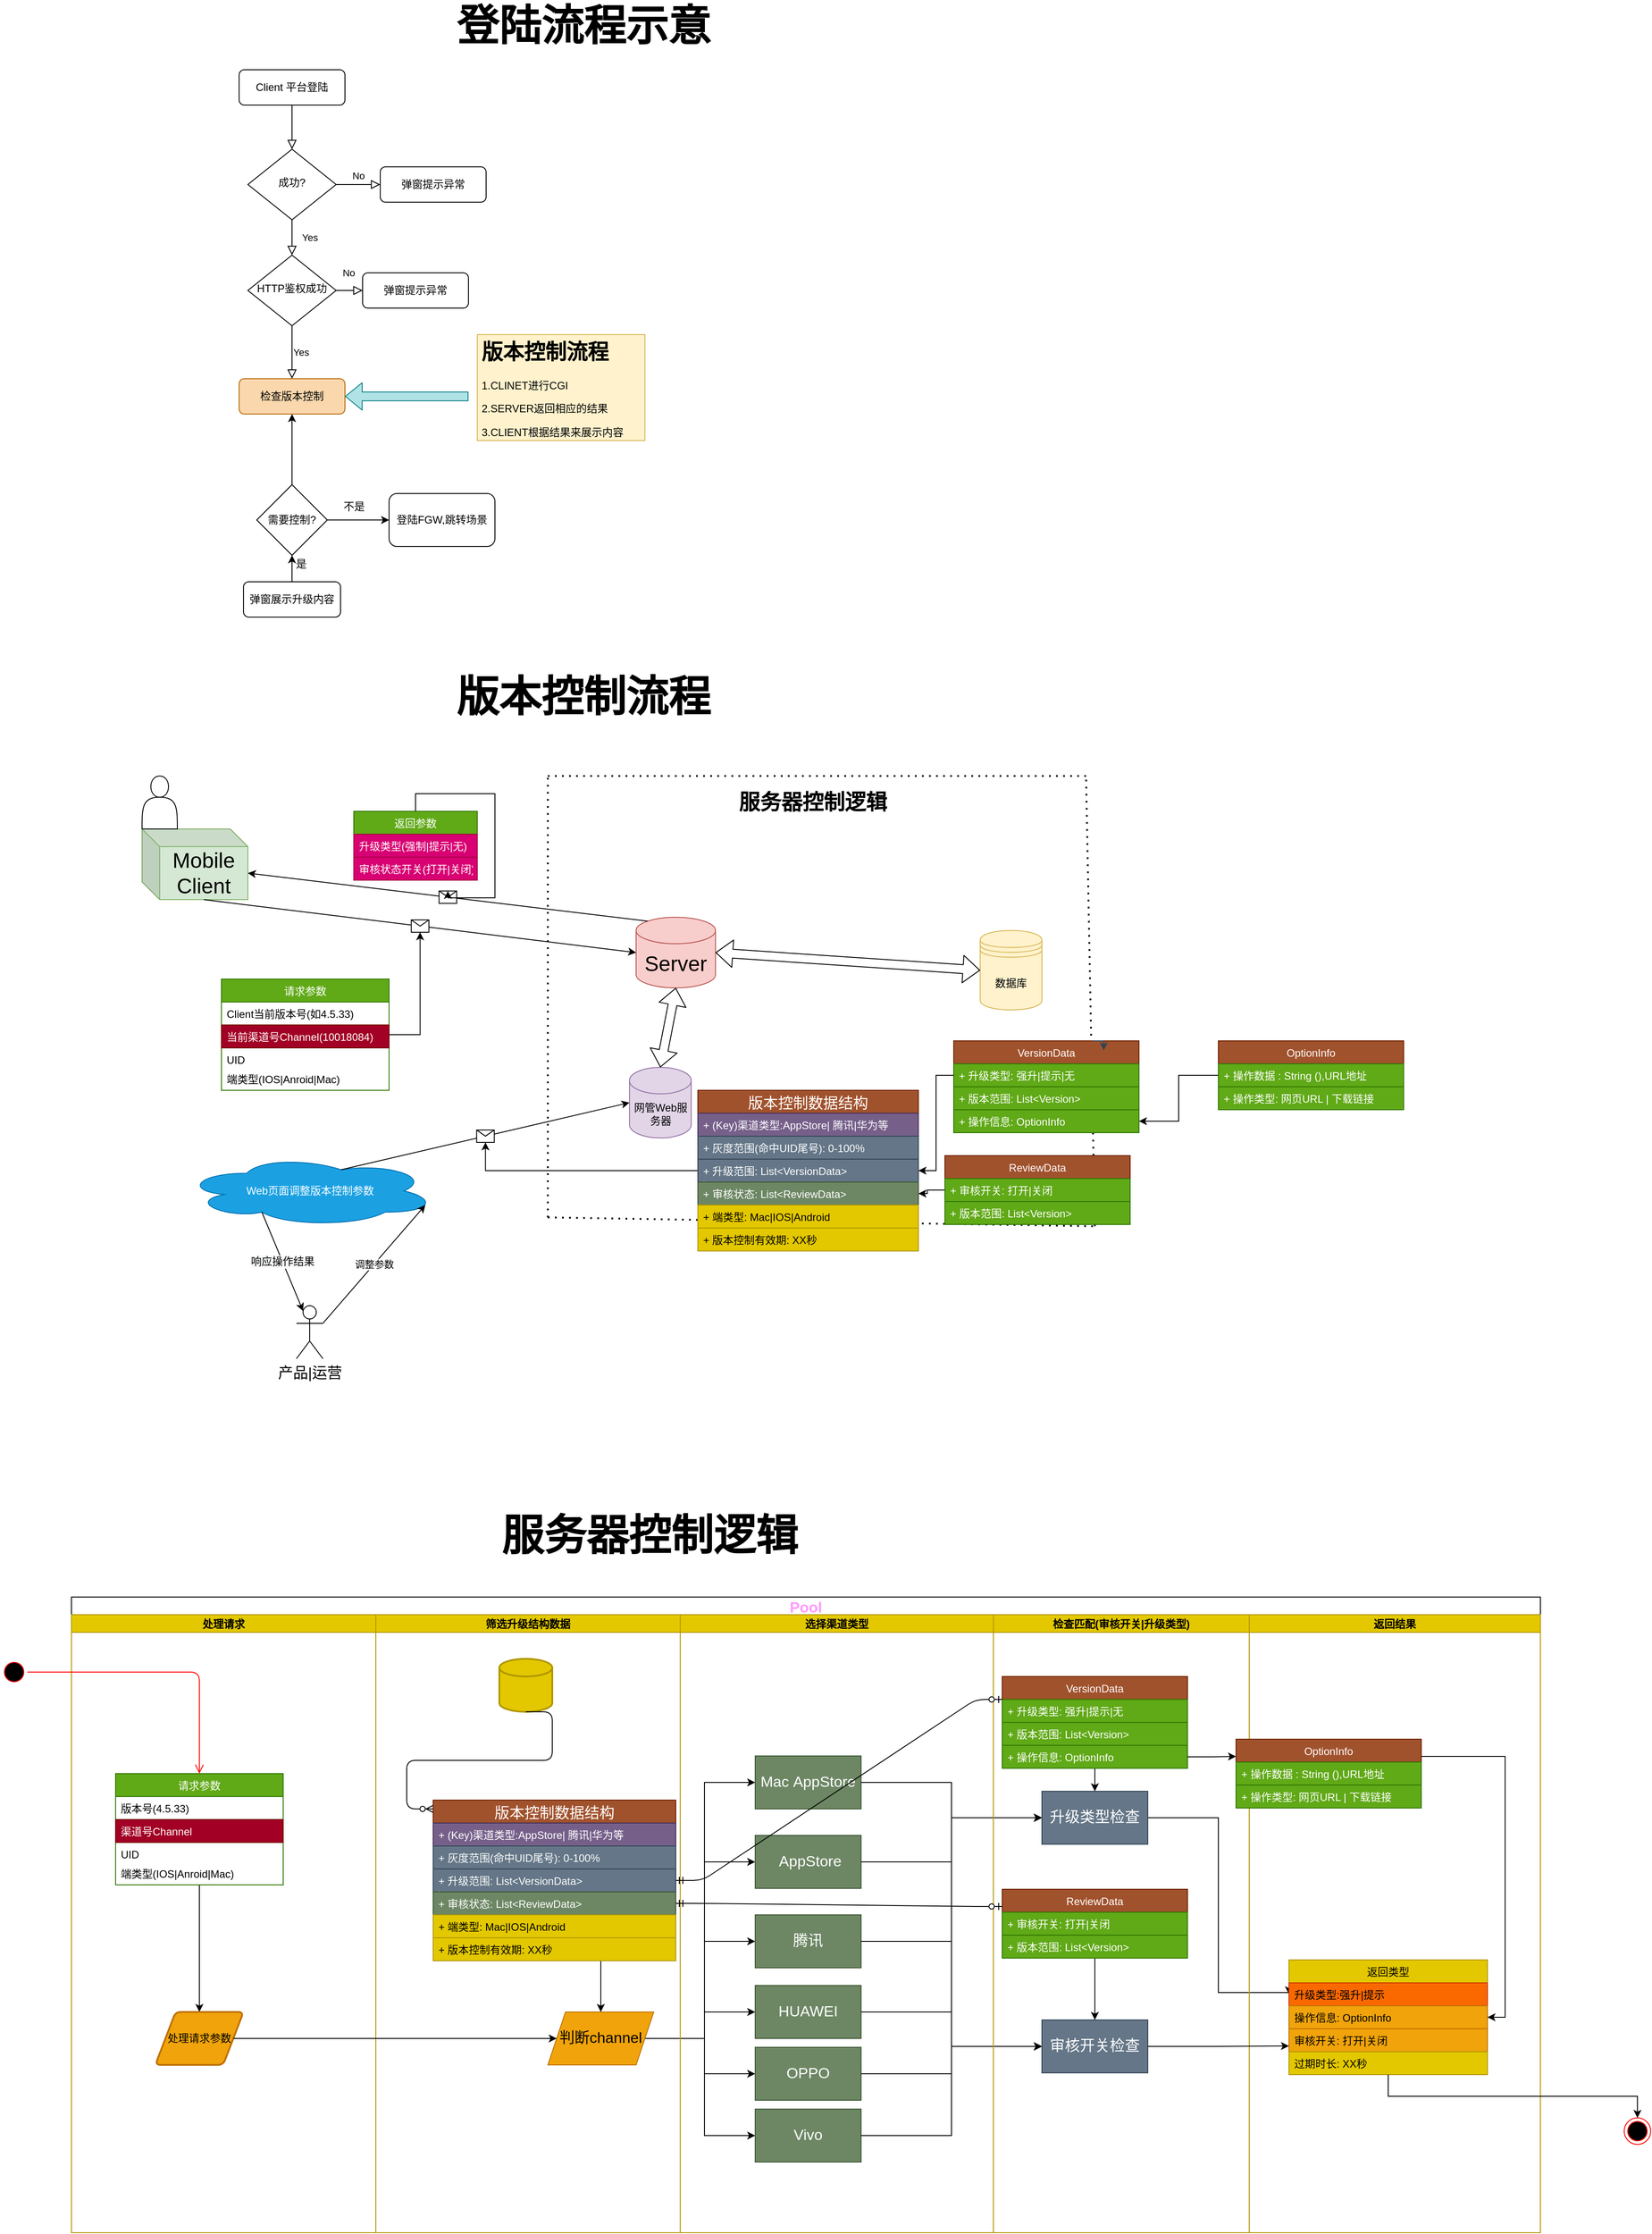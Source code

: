 <mxfile version="14.9.2" type="github">
  <diagram id="C5RBs43oDa-KdzZeNtuy" name="Page-1">
    <mxGraphModel dx="2698" dy="648" grid="1" gridSize="10" guides="1" tooltips="1" connect="1" arrows="1" fold="1" page="1" pageScale="1" pageWidth="827" pageHeight="1169" math="0" shadow="0">
      <root>
        <mxCell id="WIyWlLk6GJQsqaUBKTNV-0" />
        <mxCell id="WIyWlLk6GJQsqaUBKTNV-1" parent="WIyWlLk6GJQsqaUBKTNV-0" />
        <mxCell id="WIyWlLk6GJQsqaUBKTNV-2" value="" style="rounded=0;html=1;jettySize=auto;orthogonalLoop=1;fontSize=11;endArrow=block;endFill=0;endSize=8;strokeWidth=1;shadow=0;labelBackgroundColor=none;edgeStyle=orthogonalEdgeStyle;" parent="WIyWlLk6GJQsqaUBKTNV-1" source="WIyWlLk6GJQsqaUBKTNV-3" target="WIyWlLk6GJQsqaUBKTNV-6" edge="1">
          <mxGeometry relative="1" as="geometry" />
        </mxCell>
        <mxCell id="WIyWlLk6GJQsqaUBKTNV-3" value="Client&amp;nbsp;平台登陆" style="rounded=1;whiteSpace=wrap;html=1;fontSize=12;glass=0;strokeWidth=1;shadow=0;" parent="WIyWlLk6GJQsqaUBKTNV-1" vertex="1">
          <mxGeometry x="160" y="80" width="120" height="40" as="geometry" />
        </mxCell>
        <mxCell id="WIyWlLk6GJQsqaUBKTNV-4" value="Yes" style="rounded=0;html=1;jettySize=auto;orthogonalLoop=1;fontSize=11;endArrow=block;endFill=0;endSize=8;strokeWidth=1;shadow=0;labelBackgroundColor=none;edgeStyle=orthogonalEdgeStyle;" parent="WIyWlLk6GJQsqaUBKTNV-1" source="WIyWlLk6GJQsqaUBKTNV-6" target="WIyWlLk6GJQsqaUBKTNV-10" edge="1">
          <mxGeometry y="20" relative="1" as="geometry">
            <mxPoint as="offset" />
          </mxGeometry>
        </mxCell>
        <mxCell id="WIyWlLk6GJQsqaUBKTNV-5" value="No" style="edgeStyle=orthogonalEdgeStyle;rounded=0;html=1;jettySize=auto;orthogonalLoop=1;fontSize=11;endArrow=block;endFill=0;endSize=8;strokeWidth=1;shadow=0;labelBackgroundColor=none;" parent="WIyWlLk6GJQsqaUBKTNV-1" source="WIyWlLk6GJQsqaUBKTNV-6" target="WIyWlLk6GJQsqaUBKTNV-7" edge="1">
          <mxGeometry y="10" relative="1" as="geometry">
            <mxPoint as="offset" />
          </mxGeometry>
        </mxCell>
        <mxCell id="WIyWlLk6GJQsqaUBKTNV-6" value="成功?" style="rhombus;whiteSpace=wrap;html=1;shadow=0;fontFamily=Helvetica;fontSize=12;align=center;strokeWidth=1;spacing=6;spacingTop=-4;" parent="WIyWlLk6GJQsqaUBKTNV-1" vertex="1">
          <mxGeometry x="170" y="170" width="100" height="80" as="geometry" />
        </mxCell>
        <mxCell id="WIyWlLk6GJQsqaUBKTNV-7" value="弹窗提示异常" style="rounded=1;whiteSpace=wrap;html=1;fontSize=12;glass=0;strokeWidth=1;shadow=0;" parent="WIyWlLk6GJQsqaUBKTNV-1" vertex="1">
          <mxGeometry x="320" y="190" width="120" height="40" as="geometry" />
        </mxCell>
        <mxCell id="WIyWlLk6GJQsqaUBKTNV-8" value="No" style="rounded=0;html=1;jettySize=auto;orthogonalLoop=1;fontSize=11;endArrow=block;endFill=0;endSize=8;strokeWidth=1;shadow=0;labelBackgroundColor=none;edgeStyle=orthogonalEdgeStyle;" parent="WIyWlLk6GJQsqaUBKTNV-1" source="WIyWlLk6GJQsqaUBKTNV-10" target="WIyWlLk6GJQsqaUBKTNV-11" edge="1">
          <mxGeometry x="0.333" y="20" relative="1" as="geometry">
            <mxPoint as="offset" />
          </mxGeometry>
        </mxCell>
        <mxCell id="WIyWlLk6GJQsqaUBKTNV-9" value="Yes" style="edgeStyle=orthogonalEdgeStyle;rounded=0;html=1;jettySize=auto;orthogonalLoop=1;fontSize=11;endArrow=block;endFill=0;endSize=8;strokeWidth=1;shadow=0;labelBackgroundColor=none;" parent="WIyWlLk6GJQsqaUBKTNV-1" source="WIyWlLk6GJQsqaUBKTNV-10" target="WIyWlLk6GJQsqaUBKTNV-12" edge="1">
          <mxGeometry y="10" relative="1" as="geometry">
            <mxPoint as="offset" />
          </mxGeometry>
        </mxCell>
        <mxCell id="WIyWlLk6GJQsqaUBKTNV-10" value="HTTP鉴权成功" style="rhombus;whiteSpace=wrap;html=1;shadow=0;fontFamily=Helvetica;fontSize=12;align=center;strokeWidth=1;spacing=6;spacingTop=-4;" parent="WIyWlLk6GJQsqaUBKTNV-1" vertex="1">
          <mxGeometry x="170" y="290" width="100" height="80" as="geometry" />
        </mxCell>
        <mxCell id="WIyWlLk6GJQsqaUBKTNV-11" value="弹窗提示异常" style="rounded=1;whiteSpace=wrap;html=1;fontSize=12;glass=0;strokeWidth=1;shadow=0;" parent="WIyWlLk6GJQsqaUBKTNV-1" vertex="1">
          <mxGeometry x="300" y="310" width="120" height="40" as="geometry" />
        </mxCell>
        <mxCell id="WIyWlLk6GJQsqaUBKTNV-12" value="检查版本控制" style="rounded=1;whiteSpace=wrap;html=1;fontSize=12;glass=0;strokeWidth=1;shadow=0;fillColor=#fad7ac;strokeColor=#b46504;" parent="WIyWlLk6GJQsqaUBKTNV-1" vertex="1">
          <mxGeometry x="160" y="430" width="120" height="40" as="geometry" />
        </mxCell>
        <mxCell id="D4YN4v9mlvJEu1m4oH__-1" style="edgeStyle=orthogonalEdgeStyle;rounded=0;orthogonalLoop=1;jettySize=auto;html=1;" parent="WIyWlLk6GJQsqaUBKTNV-1" source="D4YN4v9mlvJEu1m4oH__-0" target="WIyWlLk6GJQsqaUBKTNV-12" edge="1">
          <mxGeometry relative="1" as="geometry" />
        </mxCell>
        <mxCell id="D4YN4v9mlvJEu1m4oH__-6" style="edgeStyle=orthogonalEdgeStyle;rounded=0;orthogonalLoop=1;jettySize=auto;html=1;entryX=0;entryY=0.5;entryDx=0;entryDy=0;" parent="WIyWlLk6GJQsqaUBKTNV-1" source="D4YN4v9mlvJEu1m4oH__-0" target="D4YN4v9mlvJEu1m4oH__-2" edge="1">
          <mxGeometry relative="1" as="geometry" />
        </mxCell>
        <mxCell id="D4YN4v9mlvJEu1m4oH__-0" value="需要控制?" style="rhombus;whiteSpace=wrap;html=1;" parent="WIyWlLk6GJQsqaUBKTNV-1" vertex="1">
          <mxGeometry x="180" y="550" width="80" height="80" as="geometry" />
        </mxCell>
        <mxCell id="D4YN4v9mlvJEu1m4oH__-2" value="登陆FGW,跳转场景" style="rounded=1;whiteSpace=wrap;html=1;" parent="WIyWlLk6GJQsqaUBKTNV-1" vertex="1">
          <mxGeometry x="330" y="560" width="120" height="60" as="geometry" />
        </mxCell>
        <mxCell id="D4YN4v9mlvJEu1m4oH__-4" style="edgeStyle=orthogonalEdgeStyle;rounded=0;orthogonalLoop=1;jettySize=auto;html=1;" parent="WIyWlLk6GJQsqaUBKTNV-1" source="D4YN4v9mlvJEu1m4oH__-3" target="D4YN4v9mlvJEu1m4oH__-0" edge="1">
          <mxGeometry relative="1" as="geometry" />
        </mxCell>
        <mxCell id="D4YN4v9mlvJEu1m4oH__-3" value="弹窗展示升级内容" style="rounded=1;whiteSpace=wrap;html=1;" parent="WIyWlLk6GJQsqaUBKTNV-1" vertex="1">
          <mxGeometry x="165" y="660" width="110" height="40" as="geometry" />
        </mxCell>
        <mxCell id="D4YN4v9mlvJEu1m4oH__-5" value="是" style="text;html=1;align=center;verticalAlign=middle;resizable=0;points=[];autosize=1;strokeColor=none;" parent="WIyWlLk6GJQsqaUBKTNV-1" vertex="1">
          <mxGeometry x="215" y="630" width="30" height="20" as="geometry" />
        </mxCell>
        <mxCell id="D4YN4v9mlvJEu1m4oH__-7" value="不是" style="text;html=1;align=center;verticalAlign=middle;resizable=0;points=[];autosize=1;strokeColor=none;" parent="WIyWlLk6GJQsqaUBKTNV-1" vertex="1">
          <mxGeometry x="270" y="565" width="40" height="20" as="geometry" />
        </mxCell>
        <mxCell id="D4YN4v9mlvJEu1m4oH__-8" value="" style="shape=flexArrow;endArrow=classic;html=1;entryX=1;entryY=0.5;entryDx=0;entryDy=0;fillColor=#b0e3e6;strokeColor=#0e8088;" parent="WIyWlLk6GJQsqaUBKTNV-1" target="WIyWlLk6GJQsqaUBKTNV-12" edge="1">
          <mxGeometry width="50" height="50" relative="1" as="geometry">
            <mxPoint x="420" y="450" as="sourcePoint" />
            <mxPoint x="464" y="430" as="targetPoint" />
          </mxGeometry>
        </mxCell>
        <mxCell id="D4YN4v9mlvJEu1m4oH__-9" value="&lt;h1&gt;版本控制流程&lt;/h1&gt;&lt;p&gt;1.CLINET进行CGI&lt;/p&gt;&lt;p&gt;2.SERVER返回相应的结果&lt;/p&gt;&lt;p&gt;3.CLIENT根据结果来展示内容&lt;/p&gt;" style="text;html=1;strokeColor=#d6b656;fillColor=#fff2cc;spacing=5;spacingTop=-20;whiteSpace=wrap;overflow=hidden;rounded=0;" parent="WIyWlLk6GJQsqaUBKTNV-1" vertex="1">
          <mxGeometry x="430" y="380" width="190" height="120" as="geometry" />
        </mxCell>
        <mxCell id="D4YN4v9mlvJEu1m4oH__-10" value="&lt;font style=&quot;font-size: 48px&quot;&gt;登陆流程示意&lt;/font&gt;" style="text;html=1;align=center;verticalAlign=middle;resizable=0;points=[];autosize=1;strokeColor=none;fontSize=24;fontStyle=1" parent="WIyWlLk6GJQsqaUBKTNV-1" vertex="1">
          <mxGeometry x="400" y="10" width="300" height="40" as="geometry" />
        </mxCell>
        <mxCell id="D4YN4v9mlvJEu1m4oH__-46" value="&lt;h1 style=&quot;text-align: left&quot;&gt;版本控制流程&lt;/h1&gt;" style="text;html=1;align=center;verticalAlign=middle;resizable=0;points=[];autosize=1;strokeColor=none;fontSize=24;" parent="WIyWlLk6GJQsqaUBKTNV-1" vertex="1">
          <mxGeometry x="400" y="740" width="300" height="100" as="geometry" />
        </mxCell>
        <mxCell id="D4YN4v9mlvJEu1m4oH__-47" value="Mobile&lt;br&gt;Client" style="shape=cube;whiteSpace=wrap;html=1;boundedLbl=1;backgroundOutline=1;darkOpacity=0.05;darkOpacity2=0.1;fontSize=24;fillColor=#d5e8d4;strokeColor=#82b366;" parent="WIyWlLk6GJQsqaUBKTNV-1" vertex="1">
          <mxGeometry x="50" y="940" width="120" height="80" as="geometry" />
        </mxCell>
        <mxCell id="D4YN4v9mlvJEu1m4oH__-48" value="Server" style="shape=cylinder3;whiteSpace=wrap;html=1;boundedLbl=1;backgroundOutline=1;size=15;fontSize=24;fillColor=#f8cecc;strokeColor=#b85450;" parent="WIyWlLk6GJQsqaUBKTNV-1" vertex="1">
          <mxGeometry x="610" y="1040" width="90" height="80" as="geometry" />
        </mxCell>
        <mxCell id="0dqQhRruF30PHTMvhqvC-68" style="edgeStyle=orthogonalEdgeStyle;rounded=0;orthogonalLoop=1;jettySize=auto;html=1;entryX=0.5;entryY=1;entryDx=0;entryDy=0;" parent="WIyWlLk6GJQsqaUBKTNV-1" source="0dqQhRruF30PHTMvhqvC-1" target="0dqQhRruF30PHTMvhqvC-66" edge="1">
          <mxGeometry relative="1" as="geometry" />
        </mxCell>
        <mxCell id="0dqQhRruF30PHTMvhqvC-1" value="请求参数" style="swimlane;fontStyle=0;childLayout=stackLayout;horizontal=1;startSize=26;horizontalStack=0;resizeParent=1;resizeParentMax=0;resizeLast=0;collapsible=1;marginBottom=0;autosize=1;metaEdit=1;aspect=fixed;fillColor=#60a917;strokeColor=#2D7600;fontColor=#ffffff;" parent="WIyWlLk6GJQsqaUBKTNV-1" vertex="1">
          <mxGeometry x="140" y="1110" width="190" height="126" as="geometry" />
        </mxCell>
        <mxCell id="0dqQhRruF30PHTMvhqvC-2" value="Client当前版本号(如4.5.33)" style="text;strokeColor=none;fillColor=none;align=left;verticalAlign=top;spacingLeft=4;spacingRight=4;overflow=hidden;rotatable=0;points=[[0,0.5],[1,0.5]];portConstraint=eastwest;" parent="0dqQhRruF30PHTMvhqvC-1" vertex="1">
          <mxGeometry y="26" width="190" height="26" as="geometry" />
        </mxCell>
        <mxCell id="0dqQhRruF30PHTMvhqvC-62" value="当前渠道号Channel(10018084)" style="text;strokeColor=#6F0000;fillColor=#a20025;align=left;verticalAlign=top;spacingLeft=4;spacingRight=4;overflow=hidden;rotatable=0;points=[[0,0.5],[1,0.5]];portConstraint=eastwest;fontColor=#ffffff;" parent="0dqQhRruF30PHTMvhqvC-1" vertex="1">
          <mxGeometry y="52" width="190" height="26" as="geometry" />
        </mxCell>
        <object label="UID" Channel="" id="0dqQhRruF30PHTMvhqvC-4">
          <mxCell style="text;strokeColor=none;fillColor=none;align=left;verticalAlign=top;spacingLeft=4;spacingRight=4;overflow=hidden;rotatable=0;points=[[0,0.5],[1,0.5]];portConstraint=eastwest;" parent="0dqQhRruF30PHTMvhqvC-1" vertex="1">
            <mxGeometry y="78" width="190" height="22" as="geometry" />
          </mxCell>
        </object>
        <mxCell id="0dqQhRruF30PHTMvhqvC-3" value="端类型(IOS|Anroid|Mac)" style="text;strokeColor=none;fillColor=none;align=left;verticalAlign=top;spacingLeft=4;spacingRight=4;overflow=hidden;rotatable=0;points=[[0,0.5],[1,0.5]];portConstraint=eastwest;" parent="0dqQhRruF30PHTMvhqvC-1" vertex="1">
          <mxGeometry y="100" width="190" height="26" as="geometry" />
        </mxCell>
        <mxCell id="0dqQhRruF30PHTMvhqvC-7" value="" style="shape=actor;whiteSpace=wrap;html=1;" parent="WIyWlLk6GJQsqaUBKTNV-1" vertex="1">
          <mxGeometry x="50" y="880" width="40" height="60" as="geometry" />
        </mxCell>
        <mxCell id="0dqQhRruF30PHTMvhqvC-8" value="数据库" style="shape=datastore;whiteSpace=wrap;html=1;fillColor=#fff2cc;strokeColor=#d6b656;" parent="WIyWlLk6GJQsqaUBKTNV-1" vertex="1">
          <mxGeometry x="1000" y="1055" width="70" height="90" as="geometry" />
        </mxCell>
        <mxCell id="0dqQhRruF30PHTMvhqvC-9" value="产品|运营&lt;br style=&quot;font-size: 17px;&quot;&gt;" style="shape=umlActor;verticalLabelPosition=bottom;verticalAlign=top;html=1;outlineConnect=0;fontSize=17;" parent="WIyWlLk6GJQsqaUBKTNV-1" vertex="1">
          <mxGeometry x="225" y="1480" width="30" height="60" as="geometry" />
        </mxCell>
        <mxCell id="0dqQhRruF30PHTMvhqvC-10" value="Web页面调整版本控制参数" style="ellipse;shape=cloud;whiteSpace=wrap;html=1;fillColor=#1ba1e2;strokeColor=#006EAF;fontColor=#ffffff;" parent="WIyWlLk6GJQsqaUBKTNV-1" vertex="1">
          <mxGeometry x="97.5" y="1310" width="285" height="80" as="geometry" />
        </mxCell>
        <mxCell id="0dqQhRruF30PHTMvhqvC-19" value="网管Web服务器" style="shape=cylinder3;whiteSpace=wrap;html=1;boundedLbl=1;backgroundOutline=1;size=15;fillColor=#e1d5e7;strokeColor=#9673a6;" parent="WIyWlLk6GJQsqaUBKTNV-1" vertex="1">
          <mxGeometry x="602.5" y="1210" width="70" height="80" as="geometry" />
        </mxCell>
        <mxCell id="0dqQhRruF30PHTMvhqvC-33" value="" style="endArrow=classic;html=1;entryX=0.25;entryY=0.1;entryDx=0;entryDy=0;entryPerimeter=0;exitX=0.31;exitY=0.8;exitDx=0;exitDy=0;exitPerimeter=0;" parent="WIyWlLk6GJQsqaUBKTNV-1" source="0dqQhRruF30PHTMvhqvC-10" target="0dqQhRruF30PHTMvhqvC-9" edge="1">
          <mxGeometry relative="1" as="geometry">
            <mxPoint x="360" y="1540" as="sourcePoint" />
            <mxPoint x="460" y="1540" as="targetPoint" />
          </mxGeometry>
        </mxCell>
        <mxCell id="0dqQhRruF30PHTMvhqvC-34" value="&lt;span style=&quot;font-size: 12px ; background-color: rgb(248 , 249 , 250)&quot;&gt;响应操作结果&lt;/span&gt;" style="edgeLabel;resizable=0;html=1;align=center;verticalAlign=middle;" parent="0dqQhRruF30PHTMvhqvC-33" connectable="0" vertex="1">
          <mxGeometry relative="1" as="geometry" />
        </mxCell>
        <mxCell id="0dqQhRruF30PHTMvhqvC-35" value="" style="endArrow=classic;html=1;entryX=0.96;entryY=0.7;entryDx=0;entryDy=0;entryPerimeter=0;exitX=1;exitY=0.333;exitDx=0;exitDy=0;exitPerimeter=0;" parent="WIyWlLk6GJQsqaUBKTNV-1" source="0dqQhRruF30PHTMvhqvC-9" target="0dqQhRruF30PHTMvhqvC-10" edge="1">
          <mxGeometry relative="1" as="geometry">
            <mxPoint x="495" y="1670" as="sourcePoint" />
            <mxPoint x="655" y="1670" as="targetPoint" />
          </mxGeometry>
        </mxCell>
        <mxCell id="0dqQhRruF30PHTMvhqvC-36" value="调整参数" style="edgeLabel;resizable=0;html=1;align=center;verticalAlign=middle;" parent="0dqQhRruF30PHTMvhqvC-35" connectable="0" vertex="1">
          <mxGeometry relative="1" as="geometry" />
        </mxCell>
        <mxCell id="0dqQhRruF30PHTMvhqvC-39" value="" style="shape=flexArrow;endArrow=classic;startArrow=classic;html=1;entryX=0.5;entryY=1;entryDx=0;entryDy=0;entryPerimeter=0;exitX=0.5;exitY=0;exitDx=0;exitDy=0;exitPerimeter=0;" parent="WIyWlLk6GJQsqaUBKTNV-1" source="0dqQhRruF30PHTMvhqvC-19" target="D4YN4v9mlvJEu1m4oH__-48" edge="1">
          <mxGeometry width="100" height="100" relative="1" as="geometry">
            <mxPoint x="350" y="1250" as="sourcePoint" />
            <mxPoint x="450" y="1150" as="targetPoint" />
          </mxGeometry>
        </mxCell>
        <mxCell id="0dqQhRruF30PHTMvhqvC-42" value="" style="shape=flexArrow;endArrow=classic;startArrow=classic;html=1;entryX=0;entryY=0.5;entryDx=0;entryDy=0;exitX=1;exitY=0.5;exitDx=0;exitDy=0;exitPerimeter=0;" parent="WIyWlLk6GJQsqaUBKTNV-1" source="D4YN4v9mlvJEu1m4oH__-48" target="0dqQhRruF30PHTMvhqvC-8" edge="1">
          <mxGeometry width="100" height="100" relative="1" as="geometry">
            <mxPoint x="590" y="1110" as="sourcePoint" />
            <mxPoint x="460" y="1080" as="targetPoint" />
            <Array as="points" />
          </mxGeometry>
        </mxCell>
        <mxCell id="0dqQhRruF30PHTMvhqvC-65" value="" style="endArrow=classic;html=1;exitX=0;exitY=0;exitDx=70;exitDy=80;exitPerimeter=0;entryX=0;entryY=0.5;entryDx=0;entryDy=0;entryPerimeter=0;" parent="WIyWlLk6GJQsqaUBKTNV-1" source="D4YN4v9mlvJEu1m4oH__-47" target="D4YN4v9mlvJEu1m4oH__-48" edge="1">
          <mxGeometry relative="1" as="geometry">
            <mxPoint x="290" y="1120" as="sourcePoint" />
            <mxPoint x="420" y="1110" as="targetPoint" />
          </mxGeometry>
        </mxCell>
        <mxCell id="0dqQhRruF30PHTMvhqvC-66" value="" style="shape=message;html=1;outlineConnect=0;" parent="0dqQhRruF30PHTMvhqvC-65" vertex="1">
          <mxGeometry width="20" height="14" relative="1" as="geometry">
            <mxPoint x="-10" y="-7" as="offset" />
          </mxGeometry>
        </mxCell>
        <mxCell id="0dqQhRruF30PHTMvhqvC-69" value="" style="endArrow=classic;html=1;exitX=0.145;exitY=0;exitDx=0;exitDy=4.35;exitPerimeter=0;entryX=0;entryY=0;entryDx=120;entryDy=50;entryPerimeter=0;" parent="WIyWlLk6GJQsqaUBKTNV-1" source="D4YN4v9mlvJEu1m4oH__-48" target="D4YN4v9mlvJEu1m4oH__-47" edge="1">
          <mxGeometry relative="1" as="geometry">
            <mxPoint x="290" y="1020" as="sourcePoint" />
            <mxPoint x="210" y="950" as="targetPoint" />
          </mxGeometry>
        </mxCell>
        <mxCell id="0dqQhRruF30PHTMvhqvC-70" value="" style="shape=message;html=1;outlineConnect=0;" parent="0dqQhRruF30PHTMvhqvC-69" vertex="1">
          <mxGeometry width="20" height="14" relative="1" as="geometry">
            <mxPoint x="-10" y="-7" as="offset" />
          </mxGeometry>
        </mxCell>
        <mxCell id="0dqQhRruF30PHTMvhqvC-75" style="edgeStyle=orthogonalEdgeStyle;rounded=0;orthogonalLoop=1;jettySize=auto;html=1;entryX=0.5;entryY=0;entryDx=0;entryDy=0;exitX=0.5;exitY=0;exitDx=0;exitDy=0;" parent="WIyWlLk6GJQsqaUBKTNV-1" source="0dqQhRruF30PHTMvhqvC-71" target="0dqQhRruF30PHTMvhqvC-70" edge="1">
          <mxGeometry relative="1" as="geometry" />
        </mxCell>
        <mxCell id="0dqQhRruF30PHTMvhqvC-71" value="返回参数" style="swimlane;fontStyle=0;childLayout=stackLayout;horizontal=1;startSize=26;horizontalStack=0;resizeParent=1;resizeParentMax=0;resizeLast=0;collapsible=1;marginBottom=0;fillColor=#60a917;strokeColor=#2D7600;fontColor=#ffffff;" parent="WIyWlLk6GJQsqaUBKTNV-1" vertex="1">
          <mxGeometry x="290" y="920" width="140" height="78" as="geometry" />
        </mxCell>
        <mxCell id="0dqQhRruF30PHTMvhqvC-72" value="升级类型(强制|提示|无)" style="text;strokeColor=#A50040;fillColor=#d80073;align=left;verticalAlign=top;spacingLeft=4;spacingRight=4;overflow=hidden;rotatable=0;points=[[0,0.5],[1,0.5]];portConstraint=eastwest;fontColor=#ffffff;" parent="0dqQhRruF30PHTMvhqvC-71" vertex="1">
          <mxGeometry y="26" width="140" height="26" as="geometry" />
        </mxCell>
        <mxCell id="0dqQhRruF30PHTMvhqvC-73" value="审核状态开关(打开|关闭)" style="text;strokeColor=#A50040;fillColor=#d80073;align=left;verticalAlign=top;spacingLeft=4;spacingRight=4;overflow=hidden;rotatable=0;points=[[0,0.5],[1,0.5]];portConstraint=eastwest;fontColor=#ffffff;" parent="0dqQhRruF30PHTMvhqvC-71" vertex="1">
          <mxGeometry y="52" width="140" height="26" as="geometry" />
        </mxCell>
        <mxCell id="0dqQhRruF30PHTMvhqvC-77" value="" style="endArrow=none;dashed=1;html=1;dashPattern=1 3;strokeWidth=2;" parent="WIyWlLk6GJQsqaUBKTNV-1" edge="1">
          <mxGeometry width="50" height="50" relative="1" as="geometry">
            <mxPoint x="510" y="1380" as="sourcePoint" />
            <mxPoint x="510" y="880" as="targetPoint" />
          </mxGeometry>
        </mxCell>
        <mxCell id="0dqQhRruF30PHTMvhqvC-78" value="" style="endArrow=none;dashed=1;html=1;dashPattern=1 3;strokeWidth=2;" parent="WIyWlLk6GJQsqaUBKTNV-1" edge="1">
          <mxGeometry width="50" height="50" relative="1" as="geometry">
            <mxPoint x="510" y="880" as="sourcePoint" />
            <mxPoint x="1120" y="880" as="targetPoint" />
          </mxGeometry>
        </mxCell>
        <mxCell id="0dqQhRruF30PHTMvhqvC-79" value="" style="endArrow=none;dashed=1;html=1;dashPattern=1 3;strokeWidth=2;" parent="WIyWlLk6GJQsqaUBKTNV-1" edge="1">
          <mxGeometry width="50" height="50" relative="1" as="geometry">
            <mxPoint x="1130" y="1390" as="sourcePoint" />
            <mxPoint x="1120" y="880" as="targetPoint" />
          </mxGeometry>
        </mxCell>
        <mxCell id="0dqQhRruF30PHTMvhqvC-80" value="" style="endArrow=none;dashed=1;html=1;dashPattern=1 3;strokeWidth=2;" parent="WIyWlLk6GJQsqaUBKTNV-1" edge="1">
          <mxGeometry width="50" height="50" relative="1" as="geometry">
            <mxPoint x="510" y="1380" as="sourcePoint" />
            <mxPoint x="1130" y="1390" as="targetPoint" />
          </mxGeometry>
        </mxCell>
        <mxCell id="0dqQhRruF30PHTMvhqvC-82" value="服务器控制逻辑" style="text;strokeColor=none;fillColor=none;html=1;fontSize=24;fontStyle=1;verticalAlign=middle;align=center;" parent="WIyWlLk6GJQsqaUBKTNV-1" vertex="1">
          <mxGeometry x="760" y="890" width="100" height="40" as="geometry" />
        </mxCell>
        <mxCell id="0dqQhRruF30PHTMvhqvC-84" value="&lt;span style=&quot;color: rgb(0 , 0 , 0) ; font-weight: 700&quot;&gt;&lt;font style=&quot;font-size: 48px&quot;&gt;服务器控制逻辑&lt;/font&gt;&lt;/span&gt;" style="text;html=1;align=center;verticalAlign=middle;resizable=0;points=[];autosize=1;strokeColor=none;fontSize=17;fontColor=#FF99FF;" parent="WIyWlLk6GJQsqaUBKTNV-1" vertex="1">
          <mxGeometry x="450" y="1720" width="350" height="40" as="geometry" />
        </mxCell>
        <mxCell id="OAMbJ3CtcpUxDA4NEAeq-6" style="edgeStyle=orthogonalEdgeStyle;rounded=0;orthogonalLoop=1;jettySize=auto;html=1;entryX=0.5;entryY=1;entryDx=0;entryDy=0;" edge="1" parent="WIyWlLk6GJQsqaUBKTNV-1" source="0dqQhRruF30PHTMvhqvC-85" target="OAMbJ3CtcpUxDA4NEAeq-5">
          <mxGeometry relative="1" as="geometry" />
        </mxCell>
        <mxCell id="0dqQhRruF30PHTMvhqvC-85" value="版本控制数据结构" style="swimlane;fontStyle=0;childLayout=stackLayout;horizontal=1;startSize=26;fillColor=#a0522d;horizontalStack=0;resizeParent=1;resizeParentMax=0;resizeLast=0;collapsible=1;marginBottom=0;fontSize=17;strokeColor=#6D1F00;fontColor=#ffffff;" parent="WIyWlLk6GJQsqaUBKTNV-1" vertex="1">
          <mxGeometry x="680" y="1236" width="250" height="182" as="geometry" />
        </mxCell>
        <mxCell id="0dqQhRruF30PHTMvhqvC-87" value="+ (Key)渠道类型:AppStore| 腾讯|华为等" style="text;strokeColor=#432D57;fillColor=#76608a;align=left;verticalAlign=top;spacingLeft=4;spacingRight=4;overflow=hidden;rotatable=0;points=[[0,0.5],[1,0.5]];portConstraint=eastwest;fontColor=#ffffff;" parent="0dqQhRruF30PHTMvhqvC-85" vertex="1">
          <mxGeometry y="26" width="250" height="26" as="geometry" />
        </mxCell>
        <mxCell id="0dqQhRruF30PHTMvhqvC-97" value="+ 灰度范围(命中UID尾号): 0-100%" style="text;strokeColor=#314354;fillColor=#647687;align=left;verticalAlign=top;spacingLeft=4;spacingRight=4;overflow=hidden;rotatable=0;points=[[0,0.5],[1,0.5]];portConstraint=eastwest;fontColor=#ffffff;" parent="0dqQhRruF30PHTMvhqvC-85" vertex="1">
          <mxGeometry y="52" width="250" height="26" as="geometry" />
        </mxCell>
        <mxCell id="0dqQhRruF30PHTMvhqvC-96" value="+ 升级范围: List&lt;VersionData&gt;&#xa;&gt; " style="text;strokeColor=#314354;fillColor=#647687;align=left;verticalAlign=top;spacingLeft=4;spacingRight=4;overflow=hidden;rotatable=0;points=[[0,0.5],[1,0.5]];portConstraint=eastwest;fontColor=#FFFFFF;" parent="0dqQhRruF30PHTMvhqvC-85" vertex="1">
          <mxGeometry y="78" width="250" height="26" as="geometry" />
        </mxCell>
        <mxCell id="0dqQhRruF30PHTMvhqvC-95" value="+ 审核状态: List&lt;ReviewData&gt;" style="text;strokeColor=#3A5431;fillColor=#6d8764;align=left;verticalAlign=top;spacingLeft=4;spacingRight=4;overflow=hidden;rotatable=0;points=[[0,0.5],[1,0.5]];portConstraint=eastwest;fontColor=#ffffff;" parent="0dqQhRruF30PHTMvhqvC-85" vertex="1">
          <mxGeometry y="104" width="250" height="26" as="geometry" />
        </mxCell>
        <mxCell id="0dqQhRruF30PHTMvhqvC-86" value="+ 端类型: Mac|IOS|Android&#xa;" style="text;strokeColor=#B09500;fillColor=#e3c800;align=left;verticalAlign=top;spacingLeft=4;spacingRight=4;overflow=hidden;rotatable=0;points=[[0,0.5],[1,0.5]];portConstraint=eastwest;fontColor=#000000;" parent="0dqQhRruF30PHTMvhqvC-85" vertex="1">
          <mxGeometry y="130" width="250" height="26" as="geometry" />
        </mxCell>
        <mxCell id="OAMbJ3CtcpUxDA4NEAeq-105" value="+ 版本控制有效期: XX秒&#xa;" style="text;strokeColor=#B09500;fillColor=#e3c800;align=left;verticalAlign=top;spacingLeft=4;spacingRight=4;overflow=hidden;rotatable=0;points=[[0,0.5],[1,0.5]];portConstraint=eastwest;fontColor=#000000;" vertex="1" parent="0dqQhRruF30PHTMvhqvC-85">
          <mxGeometry y="156" width="250" height="26" as="geometry" />
        </mxCell>
        <mxCell id="0dqQhRruF30PHTMvhqvC-89" value="Pool" style="swimlane;childLayout=stackLayout;resizeParent=1;resizeParentMax=0;startSize=20;fontSize=17;fontColor=#FF99FF;metaEdit=1;resizeHeight=1;resizeWidth=1;" parent="WIyWlLk6GJQsqaUBKTNV-1" vertex="1">
          <mxGeometry x="-30" y="1810" width="1665" height="720" as="geometry" />
        </mxCell>
        <mxCell id="OAMbJ3CtcpUxDA4NEAeq-35" value="处理请求" style="swimlane;startSize=20;resizeWidth=1;resizeHeight=1;fillColor=#e3c800;strokeColor=#B09500;fontColor=#000000;" vertex="1" parent="0dqQhRruF30PHTMvhqvC-89">
          <mxGeometry y="20" width="345" height="700" as="geometry" />
        </mxCell>
        <mxCell id="OAMbJ3CtcpUxDA4NEAeq-56" style="edgeStyle=orthogonalEdgeStyle;rounded=0;orthogonalLoop=1;jettySize=auto;html=1;entryX=0.5;entryY=0;entryDx=0;entryDy=0;" edge="1" parent="OAMbJ3CtcpUxDA4NEAeq-35" source="OAMbJ3CtcpUxDA4NEAeq-44" target="OAMbJ3CtcpUxDA4NEAeq-53">
          <mxGeometry relative="1" as="geometry" />
        </mxCell>
        <mxCell id="OAMbJ3CtcpUxDA4NEAeq-44" value="请求参数" style="swimlane;fontStyle=0;childLayout=stackLayout;horizontal=1;startSize=26;horizontalStack=0;resizeParent=1;resizeParentMax=0;resizeLast=0;collapsible=1;marginBottom=0;autosize=1;metaEdit=1;aspect=fixed;fillColor=#60a917;strokeColor=#2D7600;fontColor=#ffffff;" vertex="1" parent="OAMbJ3CtcpUxDA4NEAeq-35">
          <mxGeometry x="50" y="180" width="190" height="126" as="geometry" />
        </mxCell>
        <mxCell id="OAMbJ3CtcpUxDA4NEAeq-45" value="版本号(4.5.33)" style="text;strokeColor=none;fillColor=none;align=left;verticalAlign=top;spacingLeft=4;spacingRight=4;overflow=hidden;rotatable=0;points=[[0,0.5],[1,0.5]];portConstraint=eastwest;" vertex="1" parent="OAMbJ3CtcpUxDA4NEAeq-44">
          <mxGeometry y="26" width="190" height="26" as="geometry" />
        </mxCell>
        <mxCell id="OAMbJ3CtcpUxDA4NEAeq-46" value="渠道号Channel" style="text;strokeColor=#6F0000;fillColor=#a20025;align=left;verticalAlign=top;spacingLeft=4;spacingRight=4;overflow=hidden;rotatable=0;points=[[0,0.5],[1,0.5]];portConstraint=eastwest;fontColor=#ffffff;" vertex="1" parent="OAMbJ3CtcpUxDA4NEAeq-44">
          <mxGeometry y="52" width="190" height="26" as="geometry" />
        </mxCell>
        <object label="UID" Channel="" id="OAMbJ3CtcpUxDA4NEAeq-47">
          <mxCell style="text;strokeColor=none;fillColor=none;align=left;verticalAlign=top;spacingLeft=4;spacingRight=4;overflow=hidden;rotatable=0;points=[[0,0.5],[1,0.5]];portConstraint=eastwest;" vertex="1" parent="OAMbJ3CtcpUxDA4NEAeq-44">
            <mxGeometry y="78" width="190" height="22" as="geometry" />
          </mxCell>
        </object>
        <mxCell id="OAMbJ3CtcpUxDA4NEAeq-48" value="端类型(IOS|Anroid|Mac)" style="text;strokeColor=none;fillColor=none;align=left;verticalAlign=top;spacingLeft=4;spacingRight=4;overflow=hidden;rotatable=0;points=[[0,0.5],[1,0.5]];portConstraint=eastwest;" vertex="1" parent="OAMbJ3CtcpUxDA4NEAeq-44">
          <mxGeometry y="100" width="190" height="26" as="geometry" />
        </mxCell>
        <mxCell id="OAMbJ3CtcpUxDA4NEAeq-53" value="处理请求参数" style="shape=parallelogram;html=1;strokeWidth=2;perimeter=parallelogramPerimeter;whiteSpace=wrap;rounded=1;arcSize=12;size=0.23;fillColor=#f0a30a;strokeColor=#BD7000;fontColor=#000000;" vertex="1" parent="OAMbJ3CtcpUxDA4NEAeq-35">
          <mxGeometry x="95" y="450" width="100" height="60" as="geometry" />
        </mxCell>
        <mxCell id="0dqQhRruF30PHTMvhqvC-124" style="edgeStyle=orthogonalEdgeStyle;rounded=0;orthogonalLoop=1;jettySize=auto;html=1;entryX=0;entryY=0.5;entryDx=0;entryDy=0;fontSize=17;fontColor=#000000;exitX=1;exitY=0.5;exitDx=0;exitDy=0;" parent="0dqQhRruF30PHTMvhqvC-89" source="0dqQhRruF30PHTMvhqvC-131" target="0dqQhRruF30PHTMvhqvC-100" edge="1">
          <mxGeometry relative="1" as="geometry" />
        </mxCell>
        <mxCell id="0dqQhRruF30PHTMvhqvC-125" style="edgeStyle=orthogonalEdgeStyle;rounded=0;orthogonalLoop=1;jettySize=auto;html=1;entryX=0;entryY=0.5;entryDx=0;entryDy=0;fontSize=17;fontColor=#000000;exitX=1;exitY=0.5;exitDx=0;exitDy=0;" parent="0dqQhRruF30PHTMvhqvC-89" source="0dqQhRruF30PHTMvhqvC-131" target="0dqQhRruF30PHTMvhqvC-119" edge="1">
          <mxGeometry relative="1" as="geometry" />
        </mxCell>
        <mxCell id="0dqQhRruF30PHTMvhqvC-135" style="edgeStyle=orthogonalEdgeStyle;rounded=0;orthogonalLoop=1;jettySize=auto;html=1;entryX=0;entryY=0.5;entryDx=0;entryDy=0;fontSize=17;fontColor=#000000;" parent="0dqQhRruF30PHTMvhqvC-89" source="0dqQhRruF30PHTMvhqvC-131" target="0dqQhRruF30PHTMvhqvC-123" edge="1">
          <mxGeometry relative="1" as="geometry" />
        </mxCell>
        <mxCell id="0dqQhRruF30PHTMvhqvC-136" style="edgeStyle=orthogonalEdgeStyle;rounded=0;orthogonalLoop=1;jettySize=auto;html=1;entryX=0;entryY=0.5;entryDx=0;entryDy=0;fontSize=17;fontColor=#000000;" parent="0dqQhRruF30PHTMvhqvC-89" source="0dqQhRruF30PHTMvhqvC-131" target="0dqQhRruF30PHTMvhqvC-126" edge="1">
          <mxGeometry relative="1" as="geometry" />
        </mxCell>
        <mxCell id="0dqQhRruF30PHTMvhqvC-137" style="edgeStyle=orthogonalEdgeStyle;rounded=0;orthogonalLoop=1;jettySize=auto;html=1;entryX=0;entryY=0.5;entryDx=0;entryDy=0;fontSize=17;fontColor=#000000;" parent="0dqQhRruF30PHTMvhqvC-89" source="0dqQhRruF30PHTMvhqvC-131" target="0dqQhRruF30PHTMvhqvC-127" edge="1">
          <mxGeometry relative="1" as="geometry" />
        </mxCell>
        <mxCell id="0dqQhRruF30PHTMvhqvC-138" style="edgeStyle=orthogonalEdgeStyle;rounded=0;orthogonalLoop=1;jettySize=auto;html=1;entryX=0;entryY=0.5;entryDx=0;entryDy=0;fontSize=17;fontColor=#000000;" parent="0dqQhRruF30PHTMvhqvC-89" source="0dqQhRruF30PHTMvhqvC-131" target="0dqQhRruF30PHTMvhqvC-128" edge="1">
          <mxGeometry relative="1" as="geometry" />
        </mxCell>
        <mxCell id="0dqQhRruF30PHTMvhqvC-90" value="筛选升级结构数据" style="swimlane;startSize=20;resizeWidth=1;resizeHeight=1;fillColor=#e3c800;strokeColor=#B09500;fontColor=#000000;" parent="0dqQhRruF30PHTMvhqvC-89" vertex="1">
          <mxGeometry x="345" y="20" width="345" height="700" as="geometry" />
        </mxCell>
        <mxCell id="0dqQhRruF30PHTMvhqvC-131" value="判断channel" style="shape=parallelogram;perimeter=parallelogramPerimeter;whiteSpace=wrap;html=1;fixedSize=1;fontSize=17;fontColor=#000000;fillColor=#f0a30a;strokeColor=#BD7000;" parent="0dqQhRruF30PHTMvhqvC-90" vertex="1">
          <mxGeometry x="195" y="450" width="120" height="60" as="geometry" />
        </mxCell>
        <mxCell id="OAMbJ3CtcpUxDA4NEAeq-33" value="" style="strokeWidth=2;html=1;shape=mxgraph.flowchart.database;whiteSpace=wrap;fillColor=#e3c800;strokeColor=#B09500;fontColor=#000000;" vertex="1" parent="0dqQhRruF30PHTMvhqvC-90">
          <mxGeometry x="140" y="50" width="60" height="60" as="geometry" />
        </mxCell>
        <mxCell id="OAMbJ3CtcpUxDA4NEAeq-34" value="" style="edgeStyle=entityRelationEdgeStyle;fontSize=12;html=1;endArrow=ERzeroToMany;endFill=1;exitX=0.5;exitY=1;exitDx=0;exitDy=0;exitPerimeter=0;" edge="1" parent="0dqQhRruF30PHTMvhqvC-90" source="OAMbJ3CtcpUxDA4NEAeq-33">
          <mxGeometry width="100" height="100" relative="1" as="geometry">
            <mxPoint x="-305" y="520" as="sourcePoint" />
            <mxPoint x="65" y="220" as="targetPoint" />
          </mxGeometry>
        </mxCell>
        <mxCell id="OAMbJ3CtcpUxDA4NEAeq-93" style="edgeStyle=orthogonalEdgeStyle;rounded=0;orthogonalLoop=1;jettySize=auto;html=1;exitX=0.5;exitY=1;exitDx=0;exitDy=0;fontColor=#60A917;" edge="1" parent="0dqQhRruF30PHTMvhqvC-90" source="OAMbJ3CtcpUxDA4NEAeq-85" target="0dqQhRruF30PHTMvhqvC-131">
          <mxGeometry relative="1" as="geometry">
            <Array as="points">
              <mxPoint x="255" y="392" />
            </Array>
          </mxGeometry>
        </mxCell>
        <mxCell id="OAMbJ3CtcpUxDA4NEAeq-85" value="版本控制数据结构" style="swimlane;fontStyle=0;childLayout=stackLayout;horizontal=1;startSize=26;fillColor=#a0522d;horizontalStack=0;resizeParent=1;resizeParentMax=0;resizeLast=0;collapsible=1;marginBottom=0;fontSize=17;strokeColor=#6D1F00;fontColor=#ffffff;" vertex="1" parent="0dqQhRruF30PHTMvhqvC-90">
          <mxGeometry x="65" y="210" width="275" height="182" as="geometry" />
        </mxCell>
        <mxCell id="OAMbJ3CtcpUxDA4NEAeq-86" value="+ (Key)渠道类型:AppStore| 腾讯|华为等" style="text;strokeColor=#432D57;fillColor=#76608a;align=left;verticalAlign=top;spacingLeft=4;spacingRight=4;overflow=hidden;rotatable=0;points=[[0,0.5],[1,0.5]];portConstraint=eastwest;fontColor=#ffffff;" vertex="1" parent="OAMbJ3CtcpUxDA4NEAeq-85">
          <mxGeometry y="26" width="275" height="26" as="geometry" />
        </mxCell>
        <mxCell id="OAMbJ3CtcpUxDA4NEAeq-87" value="+ 灰度范围(命中UID尾号): 0-100%" style="text;strokeColor=#314354;fillColor=#647687;align=left;verticalAlign=top;spacingLeft=4;spacingRight=4;overflow=hidden;rotatable=0;points=[[0,0.5],[1,0.5]];portConstraint=eastwest;fontColor=#ffffff;" vertex="1" parent="OAMbJ3CtcpUxDA4NEAeq-85">
          <mxGeometry y="52" width="275" height="26" as="geometry" />
        </mxCell>
        <mxCell id="OAMbJ3CtcpUxDA4NEAeq-88" value="+ 升级范围: List&lt;VersionData&gt;&#xa;&gt; " style="text;strokeColor=#314354;fillColor=#647687;align=left;verticalAlign=top;spacingLeft=4;spacingRight=4;overflow=hidden;rotatable=0;points=[[0,0.5],[1,0.5]];portConstraint=eastwest;fontColor=#FFFFFF;" vertex="1" parent="OAMbJ3CtcpUxDA4NEAeq-85">
          <mxGeometry y="78" width="275" height="26" as="geometry" />
        </mxCell>
        <mxCell id="OAMbJ3CtcpUxDA4NEAeq-89" value="+ 审核状态: List&lt;ReviewData&gt;" style="text;strokeColor=#3A5431;fillColor=#6d8764;align=left;verticalAlign=top;spacingLeft=4;spacingRight=4;overflow=hidden;rotatable=0;points=[[0,0.5],[1,0.5]];portConstraint=eastwest;fontColor=#ffffff;" vertex="1" parent="OAMbJ3CtcpUxDA4NEAeq-85">
          <mxGeometry y="104" width="275" height="26" as="geometry" />
        </mxCell>
        <mxCell id="OAMbJ3CtcpUxDA4NEAeq-90" value="+ 端类型: Mac|IOS|Android&#xa;" style="text;strokeColor=#B09500;fillColor=#e3c800;align=left;verticalAlign=top;spacingLeft=4;spacingRight=4;overflow=hidden;rotatable=0;points=[[0,0.5],[1,0.5]];portConstraint=eastwest;fontColor=#000000;" vertex="1" parent="OAMbJ3CtcpUxDA4NEAeq-85">
          <mxGeometry y="130" width="275" height="26" as="geometry" />
        </mxCell>
        <mxCell id="OAMbJ3CtcpUxDA4NEAeq-106" value="+ 版本控制有效期: XX秒&#xa;" style="text;strokeColor=#B09500;fillColor=#e3c800;align=left;verticalAlign=top;spacingLeft=4;spacingRight=4;overflow=hidden;rotatable=0;points=[[0,0.5],[1,0.5]];portConstraint=eastwest;fontColor=#000000;" vertex="1" parent="OAMbJ3CtcpUxDA4NEAeq-85">
          <mxGeometry y="156" width="275" height="26" as="geometry" />
        </mxCell>
        <mxCell id="0dqQhRruF30PHTMvhqvC-91" value="选择渠道类型" style="swimlane;startSize=20;fillColor=#e3c800;strokeColor=#B09500;fontColor=#000000;" parent="0dqQhRruF30PHTMvhqvC-89" vertex="1">
          <mxGeometry x="690" y="20" width="355" height="700" as="geometry" />
        </mxCell>
        <mxCell id="0dqQhRruF30PHTMvhqvC-100" value="Mac&amp;nbsp;AppStore" style="rounded=0;whiteSpace=wrap;html=1;fontSize=17;fontColor=#ffffff;fillColor=#6d8764;strokeColor=#3A5431;" parent="0dqQhRruF30PHTMvhqvC-91" vertex="1">
          <mxGeometry x="85" y="160" width="120" height="60" as="geometry" />
        </mxCell>
        <mxCell id="0dqQhRruF30PHTMvhqvC-119" value="&amp;nbsp;AppStore" style="rounded=0;whiteSpace=wrap;html=1;fontSize=17;fontColor=#ffffff;fillColor=#6d8764;strokeColor=#3A5431;" parent="0dqQhRruF30PHTMvhqvC-91" vertex="1">
          <mxGeometry x="85" y="250" width="120" height="60" as="geometry" />
        </mxCell>
        <mxCell id="0dqQhRruF30PHTMvhqvC-123" value="腾讯" style="rounded=0;whiteSpace=wrap;html=1;fontSize=17;fontColor=#ffffff;fillColor=#6d8764;strokeColor=#3A5431;" parent="0dqQhRruF30PHTMvhqvC-91" vertex="1">
          <mxGeometry x="85" y="340" width="120" height="60" as="geometry" />
        </mxCell>
        <mxCell id="0dqQhRruF30PHTMvhqvC-128" value="Vivo" style="rounded=0;whiteSpace=wrap;html=1;fontSize=17;fontColor=#ffffff;fillColor=#6d8764;strokeColor=#3A5431;" parent="0dqQhRruF30PHTMvhqvC-91" vertex="1">
          <mxGeometry x="85" y="560" width="120" height="60" as="geometry" />
        </mxCell>
        <mxCell id="0dqQhRruF30PHTMvhqvC-127" value="OPPO" style="rounded=0;whiteSpace=wrap;html=1;fontSize=17;fontColor=#ffffff;fillColor=#6d8764;strokeColor=#3A5431;" parent="0dqQhRruF30PHTMvhqvC-91" vertex="1">
          <mxGeometry x="85" y="490" width="120" height="60" as="geometry" />
        </mxCell>
        <mxCell id="0dqQhRruF30PHTMvhqvC-126" value="HUAWEI" style="rounded=0;whiteSpace=wrap;html=1;fontSize=17;fontColor=#ffffff;fillColor=#6d8764;strokeColor=#3A5431;" parent="0dqQhRruF30PHTMvhqvC-91" vertex="1">
          <mxGeometry x="85" y="420" width="120" height="60" as="geometry" />
        </mxCell>
        <mxCell id="OAMbJ3CtcpUxDA4NEAeq-13" style="edgeStyle=orthogonalEdgeStyle;rounded=0;orthogonalLoop=1;jettySize=auto;html=1;entryX=0;entryY=0.5;entryDx=0;entryDy=0;" edge="1" parent="0dqQhRruF30PHTMvhqvC-89" source="0dqQhRruF30PHTMvhqvC-100" target="0dqQhRruF30PHTMvhqvC-140">
          <mxGeometry relative="1" as="geometry" />
        </mxCell>
        <mxCell id="OAMbJ3CtcpUxDA4NEAeq-16" style="edgeStyle=orthogonalEdgeStyle;rounded=0;orthogonalLoop=1;jettySize=auto;html=1;entryX=0;entryY=0.5;entryDx=0;entryDy=0;" edge="1" parent="0dqQhRruF30PHTMvhqvC-89" source="0dqQhRruF30PHTMvhqvC-123" target="0dqQhRruF30PHTMvhqvC-140">
          <mxGeometry relative="1" as="geometry" />
        </mxCell>
        <mxCell id="OAMbJ3CtcpUxDA4NEAeq-20" style="edgeStyle=orthogonalEdgeStyle;rounded=0;orthogonalLoop=1;jettySize=auto;html=1;entryX=0;entryY=0.5;entryDx=0;entryDy=0;" edge="1" parent="0dqQhRruF30PHTMvhqvC-89" source="0dqQhRruF30PHTMvhqvC-119" target="0dqQhRruF30PHTMvhqvC-140">
          <mxGeometry relative="1" as="geometry" />
        </mxCell>
        <mxCell id="OAMbJ3CtcpUxDA4NEAeq-21" style="edgeStyle=orthogonalEdgeStyle;rounded=0;orthogonalLoop=1;jettySize=auto;html=1;entryX=0;entryY=0.5;entryDx=0;entryDy=0;" edge="1" parent="0dqQhRruF30PHTMvhqvC-89" source="0dqQhRruF30PHTMvhqvC-126" target="0dqQhRruF30PHTMvhqvC-140">
          <mxGeometry relative="1" as="geometry" />
        </mxCell>
        <mxCell id="OAMbJ3CtcpUxDA4NEAeq-22" style="edgeStyle=orthogonalEdgeStyle;rounded=0;orthogonalLoop=1;jettySize=auto;html=1;entryX=0;entryY=0.5;entryDx=0;entryDy=0;" edge="1" parent="0dqQhRruF30PHTMvhqvC-89" source="0dqQhRruF30PHTMvhqvC-127" target="0dqQhRruF30PHTMvhqvC-140">
          <mxGeometry relative="1" as="geometry" />
        </mxCell>
        <mxCell id="OAMbJ3CtcpUxDA4NEAeq-23" style="edgeStyle=orthogonalEdgeStyle;rounded=0;orthogonalLoop=1;jettySize=auto;html=1;entryX=0;entryY=0.5;entryDx=0;entryDy=0;" edge="1" parent="0dqQhRruF30PHTMvhqvC-89" source="0dqQhRruF30PHTMvhqvC-128" target="0dqQhRruF30PHTMvhqvC-140">
          <mxGeometry relative="1" as="geometry" />
        </mxCell>
        <mxCell id="OAMbJ3CtcpUxDA4NEAeq-24" style="edgeStyle=orthogonalEdgeStyle;rounded=0;orthogonalLoop=1;jettySize=auto;html=1;exitX=1;exitY=0.5;exitDx=0;exitDy=0;entryX=0;entryY=0.5;entryDx=0;entryDy=0;" edge="1" parent="0dqQhRruF30PHTMvhqvC-89" source="0dqQhRruF30PHTMvhqvC-100" target="0dqQhRruF30PHTMvhqvC-101">
          <mxGeometry relative="1" as="geometry" />
        </mxCell>
        <mxCell id="OAMbJ3CtcpUxDA4NEAeq-25" style="edgeStyle=orthogonalEdgeStyle;rounded=0;orthogonalLoop=1;jettySize=auto;html=1;entryX=0;entryY=0.5;entryDx=0;entryDy=0;" edge="1" parent="0dqQhRruF30PHTMvhqvC-89" source="0dqQhRruF30PHTMvhqvC-119" target="0dqQhRruF30PHTMvhqvC-101">
          <mxGeometry relative="1" as="geometry" />
        </mxCell>
        <mxCell id="OAMbJ3CtcpUxDA4NEAeq-26" style="edgeStyle=orthogonalEdgeStyle;rounded=0;orthogonalLoop=1;jettySize=auto;html=1;entryX=0;entryY=0.5;entryDx=0;entryDy=0;" edge="1" parent="0dqQhRruF30PHTMvhqvC-89" source="0dqQhRruF30PHTMvhqvC-123" target="0dqQhRruF30PHTMvhqvC-101">
          <mxGeometry relative="1" as="geometry" />
        </mxCell>
        <mxCell id="OAMbJ3CtcpUxDA4NEAeq-27" style="edgeStyle=orthogonalEdgeStyle;rounded=0;orthogonalLoop=1;jettySize=auto;html=1;entryX=0;entryY=0.5;entryDx=0;entryDy=0;" edge="1" parent="0dqQhRruF30PHTMvhqvC-89" source="0dqQhRruF30PHTMvhqvC-127" target="0dqQhRruF30PHTMvhqvC-101">
          <mxGeometry relative="1" as="geometry" />
        </mxCell>
        <mxCell id="OAMbJ3CtcpUxDA4NEAeq-28" style="edgeStyle=orthogonalEdgeStyle;rounded=0;orthogonalLoop=1;jettySize=auto;html=1;entryX=0;entryY=0.5;entryDx=0;entryDy=0;" edge="1" parent="0dqQhRruF30PHTMvhqvC-89" source="0dqQhRruF30PHTMvhqvC-128" target="0dqQhRruF30PHTMvhqvC-101">
          <mxGeometry relative="1" as="geometry" />
        </mxCell>
        <mxCell id="OAMbJ3CtcpUxDA4NEAeq-29" style="edgeStyle=orthogonalEdgeStyle;rounded=0;orthogonalLoop=1;jettySize=auto;html=1;entryX=0;entryY=0.5;entryDx=0;entryDy=0;" edge="1" parent="0dqQhRruF30PHTMvhqvC-89" source="0dqQhRruF30PHTMvhqvC-126" target="0dqQhRruF30PHTMvhqvC-101">
          <mxGeometry relative="1" as="geometry" />
        </mxCell>
        <mxCell id="OAMbJ3CtcpUxDA4NEAeq-31" style="edgeStyle=orthogonalEdgeStyle;rounded=0;orthogonalLoop=1;jettySize=auto;html=1;exitX=1;exitY=0.5;exitDx=0;exitDy=0;entryX=0;entryY=0.5;entryDx=0;entryDy=0;" edge="1" parent="0dqQhRruF30PHTMvhqvC-89" source="0dqQhRruF30PHTMvhqvC-140" target="OAMbJ3CtcpUxDA4NEAeq-1">
          <mxGeometry relative="1" as="geometry">
            <mxPoint x="1380" y="425" as="targetPoint" />
            <Array as="points">
              <mxPoint x="1300" y="250" />
              <mxPoint x="1300" y="448" />
            </Array>
          </mxGeometry>
        </mxCell>
        <mxCell id="0dqQhRruF30PHTMvhqvC-92" value="检查匹配(审核开关|升级类型)" style="swimlane;startSize=20;fillColor=#e3c800;strokeColor=#B09500;fontColor=#000000;" parent="0dqQhRruF30PHTMvhqvC-89" vertex="1">
          <mxGeometry x="1045" y="20" width="290" height="700" as="geometry" />
        </mxCell>
        <mxCell id="0dqQhRruF30PHTMvhqvC-101" value="审核开关检查" style="rounded=0;whiteSpace=wrap;html=1;fontSize=17;fontColor=#ffffff;fillColor=#647687;strokeColor=#314354;" parent="0dqQhRruF30PHTMvhqvC-92" vertex="1">
          <mxGeometry x="55" y="459" width="120" height="60" as="geometry" />
        </mxCell>
        <mxCell id="0dqQhRruF30PHTMvhqvC-140" value="升级类型检查" style="rounded=0;whiteSpace=wrap;html=1;fontSize=17;fontColor=#ffffff;fillColor=#647687;strokeColor=#314354;" parent="0dqQhRruF30PHTMvhqvC-92" vertex="1">
          <mxGeometry x="55" y="200" width="120" height="60" as="geometry" />
        </mxCell>
        <mxCell id="OAMbJ3CtcpUxDA4NEAeq-113" style="edgeStyle=orthogonalEdgeStyle;rounded=0;orthogonalLoop=1;jettySize=auto;html=1;entryX=0.5;entryY=0;entryDx=0;entryDy=0;fontColor=#60A917;" edge="1" parent="0dqQhRruF30PHTMvhqvC-92" source="OAMbJ3CtcpUxDA4NEAeq-94" target="0dqQhRruF30PHTMvhqvC-140">
          <mxGeometry relative="1" as="geometry" />
        </mxCell>
        <mxCell id="OAMbJ3CtcpUxDA4NEAeq-94" value="VersionData" style="swimlane;fontStyle=0;childLayout=stackLayout;horizontal=1;startSize=26;fillColor=#a0522d;horizontalStack=0;resizeParent=1;resizeParentMax=0;resizeLast=0;collapsible=1;marginBottom=0;strokeColor=#6D1F00;fontColor=#ffffff;" vertex="1" parent="0dqQhRruF30PHTMvhqvC-92">
          <mxGeometry x="10" y="70" width="210" height="104" as="geometry" />
        </mxCell>
        <mxCell id="OAMbJ3CtcpUxDA4NEAeq-95" value="+ 升级类型: 强升|提示|无" style="text;strokeColor=#2D7600;fillColor=#60a917;align=left;verticalAlign=top;spacingLeft=4;spacingRight=4;overflow=hidden;rotatable=0;points=[[0,0.5],[1,0.5]];portConstraint=eastwest;fontColor=#ffffff;" vertex="1" parent="OAMbJ3CtcpUxDA4NEAeq-94">
          <mxGeometry y="26" width="210" height="26" as="geometry" />
        </mxCell>
        <mxCell id="OAMbJ3CtcpUxDA4NEAeq-96" value="+ 版本范围: List&lt;Version&gt;" style="text;strokeColor=#2D7600;fillColor=#60a917;align=left;verticalAlign=top;spacingLeft=4;spacingRight=4;overflow=hidden;rotatable=0;points=[[0,0.5],[1,0.5]];portConstraint=eastwest;fontColor=#ffffff;" vertex="1" parent="OAMbJ3CtcpUxDA4NEAeq-94">
          <mxGeometry y="52" width="210" height="26" as="geometry" />
        </mxCell>
        <mxCell id="OAMbJ3CtcpUxDA4NEAeq-117" value="+ 操作信息: OptionInfo" style="text;strokeColor=#2D7600;fillColor=#60a917;align=left;verticalAlign=top;spacingLeft=4;spacingRight=4;overflow=hidden;rotatable=0;points=[[0,0.5],[1,0.5]];portConstraint=eastwest;fontColor=#ffffff;" vertex="1" parent="OAMbJ3CtcpUxDA4NEAeq-94">
          <mxGeometry y="78" width="210" height="26" as="geometry" />
        </mxCell>
        <mxCell id="OAMbJ3CtcpUxDA4NEAeq-112" style="edgeStyle=orthogonalEdgeStyle;rounded=0;orthogonalLoop=1;jettySize=auto;html=1;entryX=0.5;entryY=0;entryDx=0;entryDy=0;fontColor=#60A917;" edge="1" parent="0dqQhRruF30PHTMvhqvC-92" source="OAMbJ3CtcpUxDA4NEAeq-98" target="0dqQhRruF30PHTMvhqvC-101">
          <mxGeometry relative="1" as="geometry" />
        </mxCell>
        <mxCell id="OAMbJ3CtcpUxDA4NEAeq-98" value="ReviewData" style="swimlane;fontStyle=0;childLayout=stackLayout;horizontal=1;startSize=26;fillColor=#a0522d;horizontalStack=0;resizeParent=1;resizeParentMax=0;resizeLast=0;collapsible=1;marginBottom=0;strokeColor=#6D1F00;fontColor=#ffffff;" vertex="1" parent="0dqQhRruF30PHTMvhqvC-92">
          <mxGeometry x="10" y="311" width="210" height="78" as="geometry" />
        </mxCell>
        <mxCell id="OAMbJ3CtcpUxDA4NEAeq-99" value="+ 审核开关: 打开|关闭" style="text;strokeColor=#2D7600;fillColor=#60a917;align=left;verticalAlign=top;spacingLeft=4;spacingRight=4;overflow=hidden;rotatable=0;points=[[0,0.5],[1,0.5]];portConstraint=eastwest;fontColor=#ffffff;" vertex="1" parent="OAMbJ3CtcpUxDA4NEAeq-98">
          <mxGeometry y="26" width="210" height="26" as="geometry" />
        </mxCell>
        <mxCell id="OAMbJ3CtcpUxDA4NEAeq-100" value="+ 版本范围: List&lt;Version&gt;" style="text;strokeColor=#2D7600;fillColor=#60a917;align=left;verticalAlign=top;spacingLeft=4;spacingRight=4;overflow=hidden;rotatable=0;points=[[0,0.5],[1,0.5]];portConstraint=eastwest;fontColor=#ffffff;" vertex="1" parent="OAMbJ3CtcpUxDA4NEAeq-98">
          <mxGeometry y="52" width="210" height="26" as="geometry" />
        </mxCell>
        <mxCell id="0dqQhRruF30PHTMvhqvC-139" value="返回结果" style="swimlane;startSize=20;fillColor=#e3c800;strokeColor=#B09500;fontColor=#000000;" parent="0dqQhRruF30PHTMvhqvC-89" vertex="1">
          <mxGeometry x="1335" y="20" width="330" height="700" as="geometry" />
        </mxCell>
        <mxCell id="OAMbJ3CtcpUxDA4NEAeq-0" value="返回类型" style="swimlane;fontStyle=0;childLayout=stackLayout;horizontal=1;startSize=26;fillColor=#e3c800;horizontalStack=0;resizeParent=1;resizeParentMax=0;resizeLast=0;collapsible=1;marginBottom=0;strokeColor=#B09500;fontColor=#000000;" vertex="1" parent="0dqQhRruF30PHTMvhqvC-139">
          <mxGeometry x="45" y="391" width="225" height="130" as="geometry" />
        </mxCell>
        <mxCell id="OAMbJ3CtcpUxDA4NEAeq-1" value="升级类型:强升|提示" style="text;strokeColor=#C73500;fillColor=#fa6800;align=left;verticalAlign=top;spacingLeft=4;spacingRight=4;overflow=hidden;rotatable=0;points=[[0,0.5],[1,0.5]];portConstraint=eastwest;fontColor=#000000;" vertex="1" parent="OAMbJ3CtcpUxDA4NEAeq-0">
          <mxGeometry y="26" width="225" height="26" as="geometry" />
        </mxCell>
        <mxCell id="OAMbJ3CtcpUxDA4NEAeq-118" value="操作信息: OptionInfo" style="text;strokeColor=#BD7000;fillColor=#f0a30a;align=left;verticalAlign=top;spacingLeft=4;spacingRight=4;overflow=hidden;rotatable=0;points=[[0,0.5],[1,0.5]];portConstraint=eastwest;fontColor=#000000;" vertex="1" parent="OAMbJ3CtcpUxDA4NEAeq-0">
          <mxGeometry y="52" width="225" height="26" as="geometry" />
        </mxCell>
        <mxCell id="OAMbJ3CtcpUxDA4NEAeq-2" value="审核开关: 打开|关闭" style="text;strokeColor=#BD7000;fillColor=#f0a30a;align=left;verticalAlign=top;spacingLeft=4;spacingRight=4;overflow=hidden;rotatable=0;points=[[0,0.5],[1,0.5]];portConstraint=eastwest;fontColor=#000000;" vertex="1" parent="OAMbJ3CtcpUxDA4NEAeq-0">
          <mxGeometry y="78" width="225" height="26" as="geometry" />
        </mxCell>
        <mxCell id="OAMbJ3CtcpUxDA4NEAeq-107" value="过期时长: XX秒&#xa;" style="text;strokeColor=#B09500;fillColor=#e3c800;align=left;verticalAlign=top;spacingLeft=4;spacingRight=4;overflow=hidden;rotatable=0;points=[[0,0.5],[1,0.5]];portConstraint=eastwest;fontColor=#000000;" vertex="1" parent="OAMbJ3CtcpUxDA4NEAeq-0">
          <mxGeometry y="104" width="225" height="26" as="geometry" />
        </mxCell>
        <mxCell id="OAMbJ3CtcpUxDA4NEAeq-133" style="edgeStyle=orthogonalEdgeStyle;rounded=0;orthogonalLoop=1;jettySize=auto;html=1;entryX=1;entryY=0.5;entryDx=0;entryDy=0;fontColor=#60A917;exitX=1;exitY=0.25;exitDx=0;exitDy=0;" edge="1" parent="0dqQhRruF30PHTMvhqvC-139" source="OAMbJ3CtcpUxDA4NEAeq-126" target="OAMbJ3CtcpUxDA4NEAeq-0">
          <mxGeometry relative="1" as="geometry" />
        </mxCell>
        <mxCell id="OAMbJ3CtcpUxDA4NEAeq-126" value="OptionInfo" style="swimlane;fontStyle=0;childLayout=stackLayout;horizontal=1;startSize=26;fillColor=#a0522d;horizontalStack=0;resizeParent=1;resizeParentMax=0;resizeLast=0;collapsible=1;marginBottom=0;strokeColor=#6D1F00;fontColor=#ffffff;" vertex="1" parent="0dqQhRruF30PHTMvhqvC-139">
          <mxGeometry x="-15" y="141" width="210" height="78" as="geometry" />
        </mxCell>
        <mxCell id="OAMbJ3CtcpUxDA4NEAeq-127" value="+ 操作数据 : String (),URL地址" style="text;strokeColor=#2D7600;fillColor=#60a917;align=left;verticalAlign=top;spacingLeft=4;spacingRight=4;overflow=hidden;rotatable=0;points=[[0,0.5],[1,0.5]];portConstraint=eastwest;fontColor=#ffffff;" vertex="1" parent="OAMbJ3CtcpUxDA4NEAeq-126">
          <mxGeometry y="26" width="210" height="26" as="geometry" />
        </mxCell>
        <mxCell id="OAMbJ3CtcpUxDA4NEAeq-128" value="+ 操作类型: 网页URL | 下载链接" style="text;strokeColor=#2D7600;fillColor=#60a917;align=left;verticalAlign=top;spacingLeft=4;spacingRight=4;overflow=hidden;rotatable=0;points=[[0,0.5],[1,0.5]];portConstraint=eastwest;fontColor=#ffffff;" vertex="1" parent="OAMbJ3CtcpUxDA4NEAeq-126">
          <mxGeometry y="52" width="210" height="26" as="geometry" />
        </mxCell>
        <mxCell id="OAMbJ3CtcpUxDA4NEAeq-55" style="edgeStyle=orthogonalEdgeStyle;rounded=0;orthogonalLoop=1;jettySize=auto;html=1;entryX=0;entryY=0.5;entryDx=0;entryDy=0;" edge="1" parent="0dqQhRruF30PHTMvhqvC-89" source="OAMbJ3CtcpUxDA4NEAeq-53" target="0dqQhRruF30PHTMvhqvC-131">
          <mxGeometry relative="1" as="geometry" />
        </mxCell>
        <mxCell id="OAMbJ3CtcpUxDA4NEAeq-103" value="" style="edgeStyle=entityRelationEdgeStyle;fontSize=12;html=1;endArrow=ERzeroToOne;startArrow=ERmandOne;fontColor=#60A917;entryX=0;entryY=0.25;entryDx=0;entryDy=0;exitX=1;exitY=0.5;exitDx=0;exitDy=0;" edge="1" parent="0dqQhRruF30PHTMvhqvC-89" source="OAMbJ3CtcpUxDA4NEAeq-89" target="OAMbJ3CtcpUxDA4NEAeq-98">
          <mxGeometry width="100" height="100" relative="1" as="geometry">
            <mxPoint x="690" y="260" as="sourcePoint" />
            <mxPoint x="790" y="160" as="targetPoint" />
          </mxGeometry>
        </mxCell>
        <mxCell id="OAMbJ3CtcpUxDA4NEAeq-104" value="" style="edgeStyle=entityRelationEdgeStyle;fontSize=12;html=1;endArrow=ERzeroToOne;startArrow=ERmandOne;fontColor=#60A917;entryX=0;entryY=0.25;entryDx=0;entryDy=0;exitX=1;exitY=0.5;exitDx=0;exitDy=0;" edge="1" parent="0dqQhRruF30PHTMvhqvC-89" source="OAMbJ3CtcpUxDA4NEAeq-88" target="OAMbJ3CtcpUxDA4NEAeq-94">
          <mxGeometry width="100" height="100" relative="1" as="geometry">
            <mxPoint x="695" y="357" as="sourcePoint" />
            <mxPoint x="1065" y="119.5" as="targetPoint" />
          </mxGeometry>
        </mxCell>
        <mxCell id="OAMbJ3CtcpUxDA4NEAeq-129" style="edgeStyle=orthogonalEdgeStyle;rounded=0;orthogonalLoop=1;jettySize=auto;html=1;exitX=1;exitY=0.5;exitDx=0;exitDy=0;entryX=0;entryY=0.25;entryDx=0;entryDy=0;fontColor=#60A917;" edge="1" parent="0dqQhRruF30PHTMvhqvC-89" source="OAMbJ3CtcpUxDA4NEAeq-117" target="OAMbJ3CtcpUxDA4NEAeq-126">
          <mxGeometry relative="1" as="geometry" />
        </mxCell>
        <mxCell id="OAMbJ3CtcpUxDA4NEAeq-134" style="edgeStyle=orthogonalEdgeStyle;rounded=0;orthogonalLoop=1;jettySize=auto;html=1;entryX=0;entryY=0.75;entryDx=0;entryDy=0;fontColor=#60A917;" edge="1" parent="0dqQhRruF30PHTMvhqvC-89" source="0dqQhRruF30PHTMvhqvC-101" target="OAMbJ3CtcpUxDA4NEAeq-0">
          <mxGeometry relative="1" as="geometry" />
        </mxCell>
        <mxCell id="OAMbJ3CtcpUxDA4NEAeq-4" value="" style="endArrow=classic;html=1;exitX=0.625;exitY=0.2;exitDx=0;exitDy=0;exitPerimeter=0;entryX=0;entryY=0.5;entryDx=0;entryDy=0;entryPerimeter=0;" edge="1" parent="WIyWlLk6GJQsqaUBKTNV-1" source="0dqQhRruF30PHTMvhqvC-10" target="0dqQhRruF30PHTMvhqvC-19">
          <mxGeometry relative="1" as="geometry">
            <mxPoint x="145" y="1220" as="sourcePoint" />
            <mxPoint x="635" y="1280" as="targetPoint" />
          </mxGeometry>
        </mxCell>
        <mxCell id="OAMbJ3CtcpUxDA4NEAeq-5" value="" style="shape=message;html=1;outlineConnect=0;" vertex="1" parent="OAMbJ3CtcpUxDA4NEAeq-4">
          <mxGeometry width="20" height="14" relative="1" as="geometry">
            <mxPoint x="-10" y="-7" as="offset" />
          </mxGeometry>
        </mxCell>
        <mxCell id="OAMbJ3CtcpUxDA4NEAeq-57" value="VersionData" style="swimlane;fontStyle=0;childLayout=stackLayout;horizontal=1;startSize=26;fillColor=#a0522d;horizontalStack=0;resizeParent=1;resizeParentMax=0;resizeLast=0;collapsible=1;marginBottom=0;strokeColor=#6D1F00;fontColor=#ffffff;" vertex="1" parent="WIyWlLk6GJQsqaUBKTNV-1">
          <mxGeometry x="970" y="1180" width="210" height="104" as="geometry" />
        </mxCell>
        <mxCell id="OAMbJ3CtcpUxDA4NEAeq-58" value="+ 升级类型: 强升|提示|无" style="text;strokeColor=#2D7600;fillColor=#60a917;align=left;verticalAlign=top;spacingLeft=4;spacingRight=4;overflow=hidden;rotatable=0;points=[[0,0.5],[1,0.5]];portConstraint=eastwest;fontColor=#ffffff;" vertex="1" parent="OAMbJ3CtcpUxDA4NEAeq-57">
          <mxGeometry y="26" width="210" height="26" as="geometry" />
        </mxCell>
        <mxCell id="OAMbJ3CtcpUxDA4NEAeq-59" value="+ 版本范围: List&lt;Version&gt;" style="text;strokeColor=#2D7600;fillColor=#60a917;align=left;verticalAlign=top;spacingLeft=4;spacingRight=4;overflow=hidden;rotatable=0;points=[[0,0.5],[1,0.5]];portConstraint=eastwest;fontColor=#ffffff;" vertex="1" parent="OAMbJ3CtcpUxDA4NEAeq-57">
          <mxGeometry y="52" width="210" height="26" as="geometry" />
        </mxCell>
        <mxCell id="OAMbJ3CtcpUxDA4NEAeq-116" value="+ 操作信息: OptionInfo" style="text;strokeColor=#2D7600;fillColor=#60a917;align=left;verticalAlign=top;spacingLeft=4;spacingRight=4;overflow=hidden;rotatable=0;points=[[0,0.5],[1,0.5]];portConstraint=eastwest;fontColor=#ffffff;" vertex="1" parent="OAMbJ3CtcpUxDA4NEAeq-57">
          <mxGeometry y="78" width="210" height="26" as="geometry" />
        </mxCell>
        <mxCell id="OAMbJ3CtcpUxDA4NEAeq-61" style="edgeStyle=orthogonalEdgeStyle;rounded=0;orthogonalLoop=1;jettySize=auto;html=1;exitX=0.75;exitY=0;exitDx=0;exitDy=0;entryX=0.81;entryY=0.103;entryDx=0;entryDy=0;entryPerimeter=0;fontColor=#FFFFFF;fillColor=#647687;strokeColor=#314354;" edge="1" parent="WIyWlLk6GJQsqaUBKTNV-1" source="OAMbJ3CtcpUxDA4NEAeq-57" target="OAMbJ3CtcpUxDA4NEAeq-57">
          <mxGeometry relative="1" as="geometry" />
        </mxCell>
        <mxCell id="OAMbJ3CtcpUxDA4NEAeq-62" style="edgeStyle=orthogonalEdgeStyle;rounded=0;orthogonalLoop=1;jettySize=auto;html=1;entryX=1;entryY=0.5;entryDx=0;entryDy=0;fontColor=#60A917;" edge="1" parent="WIyWlLk6GJQsqaUBKTNV-1" source="OAMbJ3CtcpUxDA4NEAeq-58" target="0dqQhRruF30PHTMvhqvC-96">
          <mxGeometry relative="1" as="geometry" />
        </mxCell>
        <mxCell id="OAMbJ3CtcpUxDA4NEAeq-66" style="edgeStyle=orthogonalEdgeStyle;rounded=0;orthogonalLoop=1;jettySize=auto;html=1;fontColor=#60A917;" edge="1" parent="WIyWlLk6GJQsqaUBKTNV-1" source="OAMbJ3CtcpUxDA4NEAeq-63" target="0dqQhRruF30PHTMvhqvC-95">
          <mxGeometry relative="1" as="geometry" />
        </mxCell>
        <mxCell id="OAMbJ3CtcpUxDA4NEAeq-63" value="ReviewData" style="swimlane;fontStyle=0;childLayout=stackLayout;horizontal=1;startSize=26;fillColor=#a0522d;horizontalStack=0;resizeParent=1;resizeParentMax=0;resizeLast=0;collapsible=1;marginBottom=0;strokeColor=#6D1F00;fontColor=#ffffff;" vertex="1" parent="WIyWlLk6GJQsqaUBKTNV-1">
          <mxGeometry x="960" y="1310" width="210" height="78" as="geometry" />
        </mxCell>
        <mxCell id="OAMbJ3CtcpUxDA4NEAeq-64" value="+ 审核开关: 打开|关闭" style="text;strokeColor=#2D7600;fillColor=#60a917;align=left;verticalAlign=top;spacingLeft=4;spacingRight=4;overflow=hidden;rotatable=0;points=[[0,0.5],[1,0.5]];portConstraint=eastwest;fontColor=#ffffff;" vertex="1" parent="OAMbJ3CtcpUxDA4NEAeq-63">
          <mxGeometry y="26" width="210" height="26" as="geometry" />
        </mxCell>
        <mxCell id="OAMbJ3CtcpUxDA4NEAeq-65" value="+ 版本范围: List&lt;Version&gt;" style="text;strokeColor=#2D7600;fillColor=#60a917;align=left;verticalAlign=top;spacingLeft=4;spacingRight=4;overflow=hidden;rotatable=0;points=[[0,0.5],[1,0.5]];portConstraint=eastwest;fontColor=#ffffff;" vertex="1" parent="OAMbJ3CtcpUxDA4NEAeq-63">
          <mxGeometry y="52" width="210" height="26" as="geometry" />
        </mxCell>
        <mxCell id="OAMbJ3CtcpUxDA4NEAeq-76" value="" style="ellipse;html=1;shape=endState;fillColor=#000000;strokeColor=#ff0000;fontColor=#60A917;" vertex="1" parent="WIyWlLk6GJQsqaUBKTNV-1">
          <mxGeometry x="1730" y="2400" width="30" height="30" as="geometry" />
        </mxCell>
        <mxCell id="OAMbJ3CtcpUxDA4NEAeq-77" style="edgeStyle=orthogonalEdgeStyle;rounded=0;orthogonalLoop=1;jettySize=auto;html=1;exitX=0.5;exitY=1;exitDx=0;exitDy=0;entryX=0.5;entryY=0;entryDx=0;entryDy=0;fontColor=#60A917;" edge="1" parent="WIyWlLk6GJQsqaUBKTNV-1" source="OAMbJ3CtcpUxDA4NEAeq-0" target="OAMbJ3CtcpUxDA4NEAeq-76">
          <mxGeometry relative="1" as="geometry" />
        </mxCell>
        <mxCell id="OAMbJ3CtcpUxDA4NEAeq-74" value="" style="ellipse;html=1;shape=startState;fillColor=#000000;strokeColor=#ff0000;fontColor=#60A917;" vertex="1" parent="WIyWlLk6GJQsqaUBKTNV-1">
          <mxGeometry x="-110" y="1880" width="30" height="30" as="geometry" />
        </mxCell>
        <mxCell id="OAMbJ3CtcpUxDA4NEAeq-75" value="" style="edgeStyle=orthogonalEdgeStyle;html=1;verticalAlign=bottom;endArrow=open;endSize=8;strokeColor=#ff0000;fontColor=#60A917;entryX=0.5;entryY=0;entryDx=0;entryDy=0;" edge="1" source="OAMbJ3CtcpUxDA4NEAeq-74" parent="WIyWlLk6GJQsqaUBKTNV-1" target="OAMbJ3CtcpUxDA4NEAeq-44">
          <mxGeometry relative="1" as="geometry">
            <mxPoint x="145" y="1980" as="targetPoint" />
            <mxPoint x="-470" y="1920" as="sourcePoint" />
          </mxGeometry>
        </mxCell>
        <mxCell id="OAMbJ3CtcpUxDA4NEAeq-125" style="edgeStyle=orthogonalEdgeStyle;rounded=0;orthogonalLoop=1;jettySize=auto;html=1;fontColor=#60A917;" edge="1" parent="WIyWlLk6GJQsqaUBKTNV-1" source="OAMbJ3CtcpUxDA4NEAeq-121" target="OAMbJ3CtcpUxDA4NEAeq-116">
          <mxGeometry relative="1" as="geometry" />
        </mxCell>
        <mxCell id="OAMbJ3CtcpUxDA4NEAeq-121" value="OptionInfo" style="swimlane;fontStyle=0;childLayout=stackLayout;horizontal=1;startSize=26;fillColor=#a0522d;horizontalStack=0;resizeParent=1;resizeParentMax=0;resizeLast=0;collapsible=1;marginBottom=0;strokeColor=#6D1F00;fontColor=#ffffff;" vertex="1" parent="WIyWlLk6GJQsqaUBKTNV-1">
          <mxGeometry x="1270" y="1180" width="210" height="78" as="geometry" />
        </mxCell>
        <mxCell id="OAMbJ3CtcpUxDA4NEAeq-123" value="+ 操作数据 : String (),URL地址" style="text;strokeColor=#2D7600;fillColor=#60a917;align=left;verticalAlign=top;spacingLeft=4;spacingRight=4;overflow=hidden;rotatable=0;points=[[0,0.5],[1,0.5]];portConstraint=eastwest;fontColor=#ffffff;" vertex="1" parent="OAMbJ3CtcpUxDA4NEAeq-121">
          <mxGeometry y="26" width="210" height="26" as="geometry" />
        </mxCell>
        <mxCell id="OAMbJ3CtcpUxDA4NEAeq-124" value="+ 操作类型: 网页URL | 下载链接" style="text;strokeColor=#2D7600;fillColor=#60a917;align=left;verticalAlign=top;spacingLeft=4;spacingRight=4;overflow=hidden;rotatable=0;points=[[0,0.5],[1,0.5]];portConstraint=eastwest;fontColor=#ffffff;" vertex="1" parent="OAMbJ3CtcpUxDA4NEAeq-121">
          <mxGeometry y="52" width="210" height="26" as="geometry" />
        </mxCell>
      </root>
    </mxGraphModel>
  </diagram>
</mxfile>
